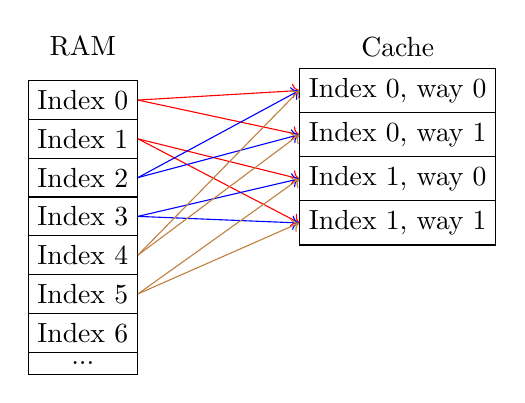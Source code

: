 % -*- root: ../../supcom.tex -*-

\begin{tikzpicture}
  \node [] at (0,2.3) {RAM};
  \node [] at (4,2.3) {Cache};
  \node [draw, rectangle split, rectangle split parts=8] (ram) at (0,0)
                                          {Index 0
                                          \nodepart{two} Index 1
                                          \nodepart{three} Index  2
                                          \nodepart{four} Index 3
                                          \nodepart{five} Index 4
                                          \nodepart{six} Index 5
                                          \nodepart{seven} Index 6
                                          \nodepart{eight} ...
                                          };

  \node [draw, rectangle split, rectangle split parts=4] (cache) at (4,.9)
                                          {Index 0, way 0
                                          \nodepart{two} Index 0, way 1
                                          \nodepart{three} Index 1, way 0
                                          \nodepart{four} Index 1, way 1
                                          };

  \draw [red, ->] (ram.one east) -- (cache.one west);
  \draw [red, ->] (ram.one east) -- (cache.two west);
  \draw [red, ->] (ram.two east) -- (cache.three west);
  \draw [red, ->] (ram.two east) -- (cache.four west);
  \draw [blue, ->] (ram.three east) -- (cache.one west);
  \draw [blue, ->] (ram.three east) -- (cache.two west);
  \draw [blue, ->] (ram.four east) -- (cache.three west);
  \draw [blue, ->] (ram.four east) -- (cache.four west);
  \draw [brown, ->] (ram.five east) -- (cache.one west);
  \draw [brown, ->] (ram.five east) -- (cache.two west);
  \draw [brown, ->] (ram.six east) -- (cache.three west);
  \draw [brown, ->] (ram.six east) -- (cache.four west);
\end{tikzpicture}
